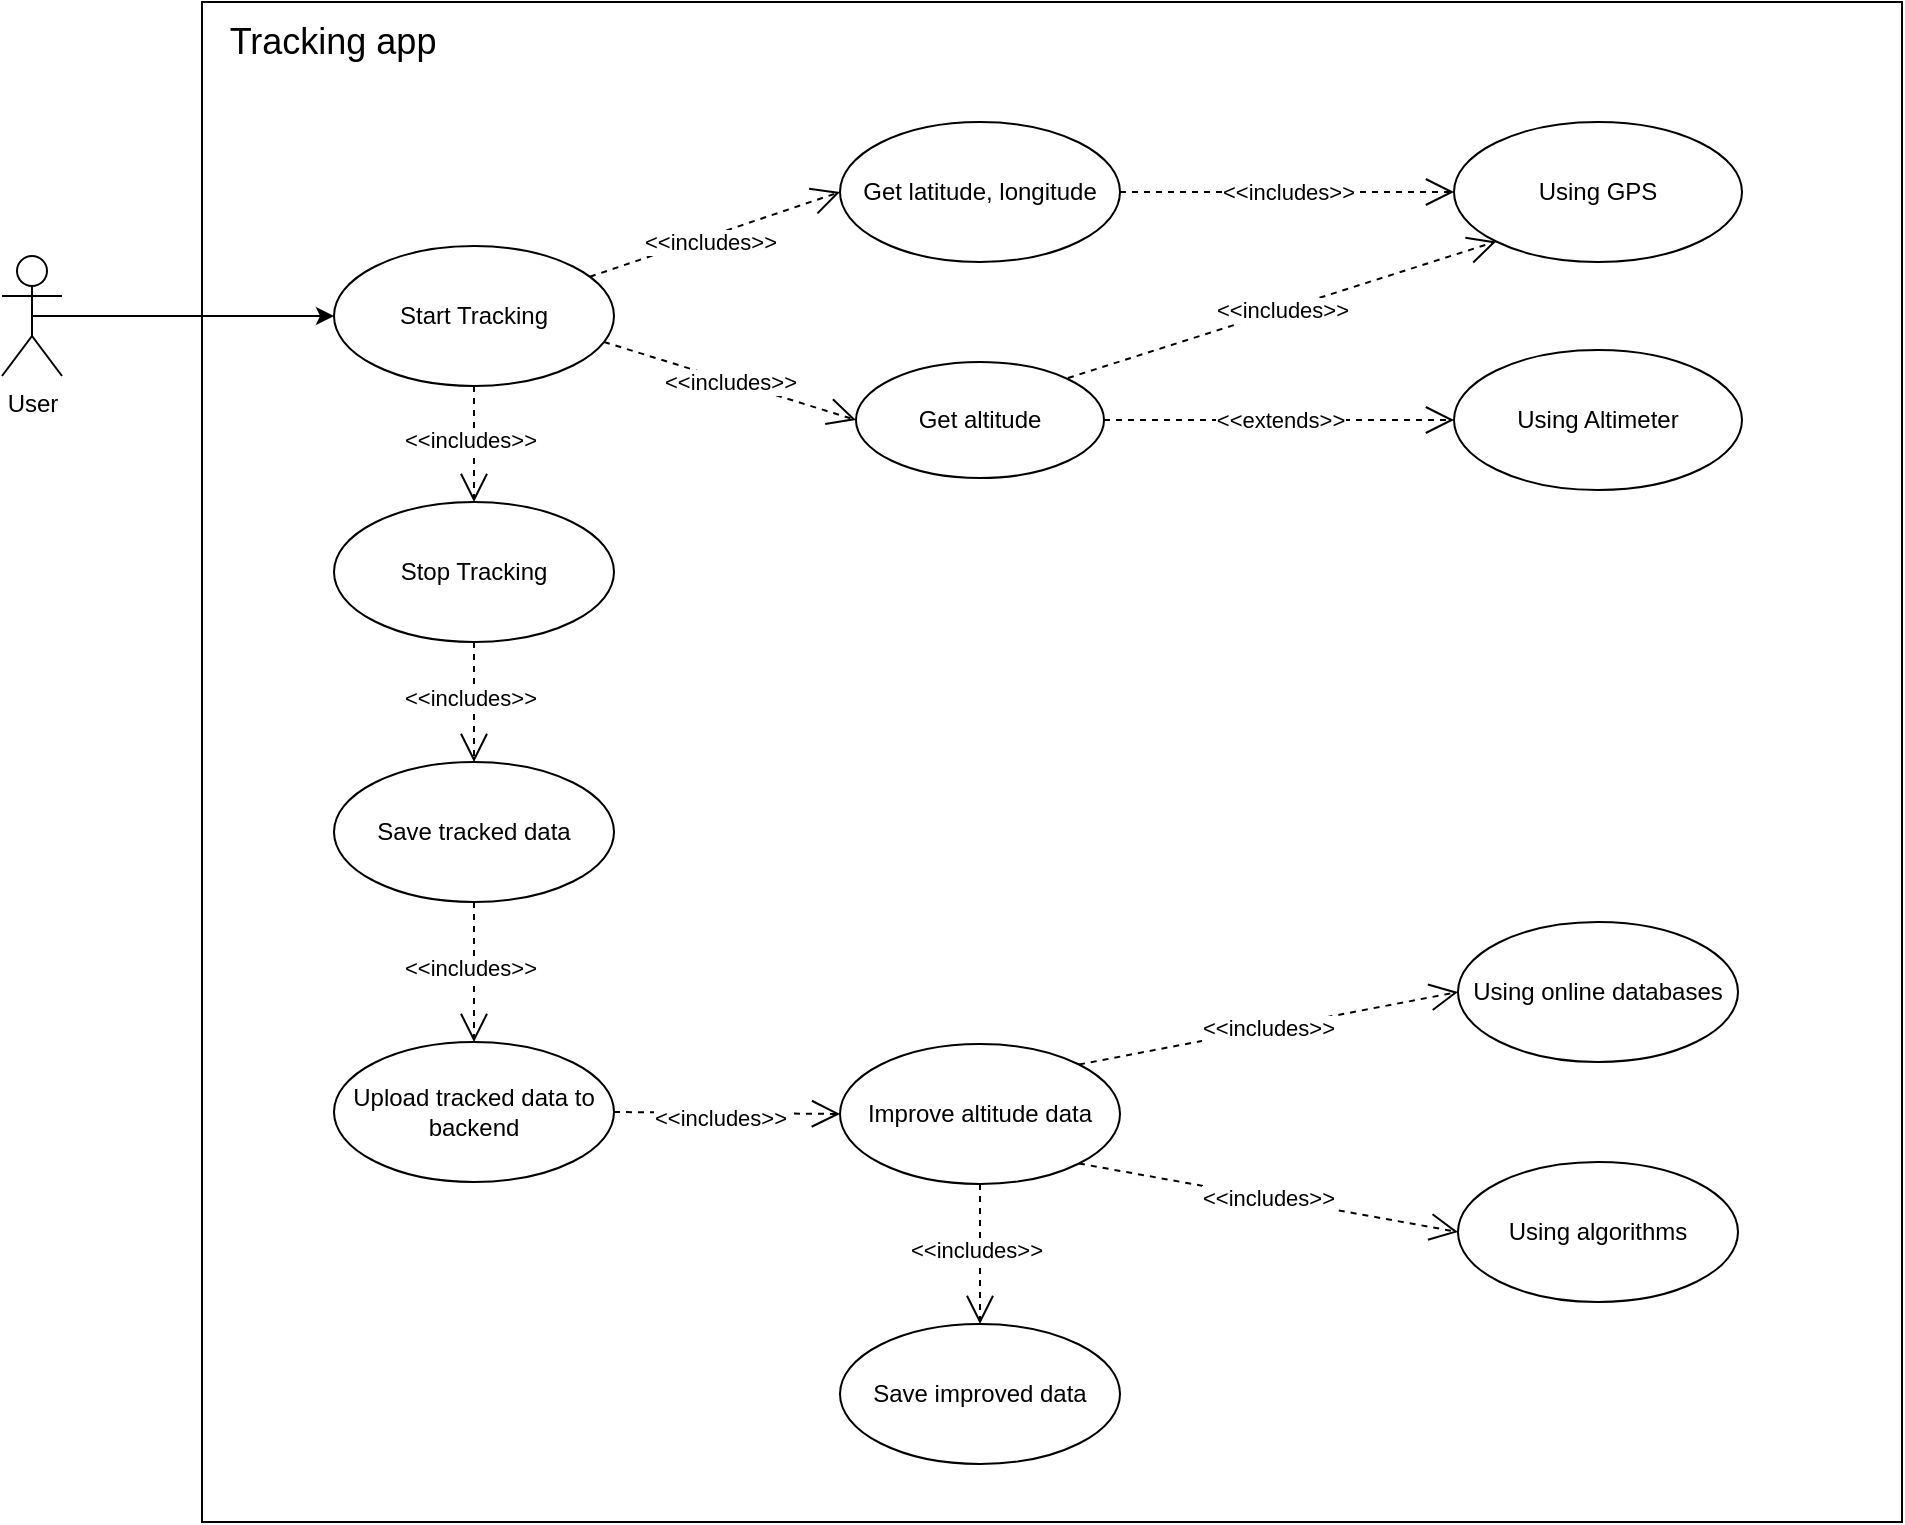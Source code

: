 <mxfile version="26.2.14">
  <diagram name="Page-1" id="5HRduLVNKM1x1Fv4zw4Z">
    <mxGraphModel dx="1722" dy="919" grid="1" gridSize="10" guides="1" tooltips="1" connect="1" arrows="1" fold="1" page="1" pageScale="1" pageWidth="850" pageHeight="1100" math="0" shadow="0">
      <root>
        <mxCell id="0" />
        <mxCell id="1" parent="0" />
        <mxCell id="giIAUhg426ey4YyRkXWc-1" value="" style="rounded=0;whiteSpace=wrap;html=1;movable=0;resizable=0;rotatable=0;deletable=0;editable=0;locked=1;connectable=0;" vertex="1" parent="1">
          <mxGeometry x="200" y="90" width="850" height="760" as="geometry" />
        </mxCell>
        <mxCell id="giIAUhg426ey4YyRkXWc-2" style="edgeStyle=orthogonalEdgeStyle;rounded=0;orthogonalLoop=1;jettySize=auto;html=1;exitX=0.5;exitY=0.5;exitDx=0;exitDy=0;exitPerimeter=0;entryX=0;entryY=0.5;entryDx=0;entryDy=0;" edge="1" parent="1" source="giIAUhg426ey4YyRkXWc-3" target="giIAUhg426ey4YyRkXWc-4">
          <mxGeometry relative="1" as="geometry" />
        </mxCell>
        <mxCell id="giIAUhg426ey4YyRkXWc-3" value="User" style="shape=umlActor;verticalLabelPosition=bottom;verticalAlign=top;html=1;" vertex="1" parent="1">
          <mxGeometry x="100" y="217" width="30" height="60" as="geometry" />
        </mxCell>
        <mxCell id="giIAUhg426ey4YyRkXWc-4" value="Start Tracking" style="ellipse;whiteSpace=wrap;html=1;" vertex="1" parent="1">
          <mxGeometry x="266" y="212" width="140" height="70" as="geometry" />
        </mxCell>
        <mxCell id="giIAUhg426ey4YyRkXWc-5" value="&amp;lt;&amp;lt;extends&amp;gt;&amp;gt;" style="endArrow=open;endSize=12;dashed=1;html=1;rounded=0;entryX=0;entryY=0.5;entryDx=0;entryDy=0;exitX=1;exitY=0.5;exitDx=0;exitDy=0;" edge="1" parent="1" source="giIAUhg426ey4YyRkXWc-7" target="giIAUhg426ey4YyRkXWc-10">
          <mxGeometry width="160" relative="1" as="geometry">
            <mxPoint x="616" y="436" as="sourcePoint" />
            <mxPoint x="730.957" y="411.999" as="targetPoint" />
          </mxGeometry>
        </mxCell>
        <mxCell id="giIAUhg426ey4YyRkXWc-6" value="Get latitude, longitude" style="ellipse;whiteSpace=wrap;html=1;" vertex="1" parent="1">
          <mxGeometry x="519" y="150" width="140" height="70" as="geometry" />
        </mxCell>
        <mxCell id="giIAUhg426ey4YyRkXWc-7" value="Get altitude" style="ellipse;whiteSpace=wrap;html=1;" vertex="1" parent="1">
          <mxGeometry x="527" y="270" width="124" height="58" as="geometry" />
        </mxCell>
        <mxCell id="giIAUhg426ey4YyRkXWc-8" value="&amp;lt;&amp;lt;includes&amp;gt;&amp;gt;" style="endArrow=open;endSize=12;dashed=1;html=1;rounded=0;entryX=0;entryY=0.5;entryDx=0;entryDy=0;" edge="1" parent="1" target="giIAUhg426ey4YyRkXWc-7">
          <mxGeometry x="0.004" width="160" relative="1" as="geometry">
            <mxPoint x="401" y="260" as="sourcePoint" />
            <mxPoint x="566" y="132" as="targetPoint" />
            <mxPoint as="offset" />
          </mxGeometry>
        </mxCell>
        <mxCell id="giIAUhg426ey4YyRkXWc-9" value="&lt;font style=&quot;font-size: 18px;&quot;&gt;Tracking app&lt;/font&gt;" style="text;html=1;align=center;verticalAlign=middle;resizable=0;points=[];autosize=1;strokeColor=none;fillColor=none;" vertex="1" parent="1">
          <mxGeometry x="200" y="90" width="130" height="40" as="geometry" />
        </mxCell>
        <mxCell id="giIAUhg426ey4YyRkXWc-10" value="Using Altimeter" style="ellipse;whiteSpace=wrap;html=1;" vertex="1" parent="1">
          <mxGeometry x="826" y="264" width="144" height="70" as="geometry" />
        </mxCell>
        <mxCell id="giIAUhg426ey4YyRkXWc-11" value="Using GPS" style="ellipse;whiteSpace=wrap;html=1;" vertex="1" parent="1">
          <mxGeometry x="826" y="150" width="144" height="70" as="geometry" />
        </mxCell>
        <mxCell id="giIAUhg426ey4YyRkXWc-12" value="&amp;lt;&amp;lt;includes&amp;gt;&amp;gt;" style="endArrow=open;endSize=12;dashed=1;html=1;rounded=0;entryX=0;entryY=0.5;entryDx=0;entryDy=0;exitX=1;exitY=0.5;exitDx=0;exitDy=0;" edge="1" parent="1" source="giIAUhg426ey4YyRkXWc-6" target="giIAUhg426ey4YyRkXWc-11">
          <mxGeometry width="160" relative="1" as="geometry">
            <mxPoint x="678" y="303" as="sourcePoint" />
            <mxPoint x="849.613" y="381.632" as="targetPoint" />
          </mxGeometry>
        </mxCell>
        <mxCell id="giIAUhg426ey4YyRkXWc-13" value="" style="endArrow=open;endSize=12;dashed=1;html=1;rounded=0;entryX=0;entryY=0.5;entryDx=0;entryDy=0;" edge="1" parent="1" source="giIAUhg426ey4YyRkXWc-4" target="giIAUhg426ey4YyRkXWc-6">
          <mxGeometry x="-1" y="307" width="160" relative="1" as="geometry">
            <mxPoint x="416" y="224" as="sourcePoint" />
            <mxPoint x="480" y="212" as="targetPoint" />
            <mxPoint x="-216" y="161" as="offset" />
          </mxGeometry>
        </mxCell>
        <mxCell id="giIAUhg426ey4YyRkXWc-14" value="&amp;lt;&amp;lt;includes&amp;gt;&amp;gt;" style="edgeLabel;html=1;align=center;verticalAlign=middle;resizable=0;points=[];" vertex="1" connectable="0" parent="giIAUhg426ey4YyRkXWc-13">
          <mxGeometry x="-0.062" y="-2" relative="1" as="geometry">
            <mxPoint as="offset" />
          </mxGeometry>
        </mxCell>
        <mxCell id="giIAUhg426ey4YyRkXWc-15" value="Save tracked data" style="ellipse;whiteSpace=wrap;html=1;" vertex="1" parent="1">
          <mxGeometry x="266" y="470" width="140" height="70" as="geometry" />
        </mxCell>
        <mxCell id="giIAUhg426ey4YyRkXWc-16" value="Improve altitude data" style="ellipse;whiteSpace=wrap;html=1;" vertex="1" parent="1">
          <mxGeometry x="519" y="611" width="140" height="70" as="geometry" />
        </mxCell>
        <mxCell id="giIAUhg426ey4YyRkXWc-17" value="Using online databases" style="ellipse;whiteSpace=wrap;html=1;" vertex="1" parent="1">
          <mxGeometry x="828" y="550" width="140" height="70" as="geometry" />
        </mxCell>
        <mxCell id="giIAUhg426ey4YyRkXWc-18" value="Using algorithms" style="ellipse;whiteSpace=wrap;html=1;" vertex="1" parent="1">
          <mxGeometry x="828" y="670" width="140" height="70" as="geometry" />
        </mxCell>
        <mxCell id="giIAUhg426ey4YyRkXWc-19" value="Save improved data" style="ellipse;whiteSpace=wrap;html=1;" vertex="1" parent="1">
          <mxGeometry x="519" y="751" width="140" height="70" as="geometry" />
        </mxCell>
        <mxCell id="giIAUhg426ey4YyRkXWc-20" value="&amp;lt;&amp;lt;includes&amp;gt;&amp;gt;" style="endArrow=open;endSize=12;dashed=1;html=1;rounded=0;exitX=1;exitY=0;exitDx=0;exitDy=0;entryX=0;entryY=0.5;entryDx=0;entryDy=0;" edge="1" parent="1" source="giIAUhg426ey4YyRkXWc-16" target="giIAUhg426ey4YyRkXWc-17">
          <mxGeometry width="160" relative="1" as="geometry">
            <mxPoint x="649.2" y="651.0" as="sourcePoint" />
            <mxPoint x="779" y="655.98" as="targetPoint" />
          </mxGeometry>
        </mxCell>
        <mxCell id="giIAUhg426ey4YyRkXWc-21" value="&amp;lt;&amp;lt;includes&amp;gt;&amp;gt;" style="endArrow=open;endSize=12;dashed=1;html=1;rounded=0;exitX=1;exitY=1;exitDx=0;exitDy=0;entryX=0;entryY=0.5;entryDx=0;entryDy=0;" edge="1" parent="1" source="giIAUhg426ey4YyRkXWc-16" target="giIAUhg426ey4YyRkXWc-18">
          <mxGeometry width="160" relative="1" as="geometry">
            <mxPoint x="661" y="642" as="sourcePoint" />
            <mxPoint x="773" y="602" as="targetPoint" />
          </mxGeometry>
        </mxCell>
        <mxCell id="giIAUhg426ey4YyRkXWc-22" value="" style="endArrow=open;endSize=12;dashed=1;html=1;rounded=0;exitX=0.5;exitY=1;exitDx=0;exitDy=0;entryX=0.5;entryY=0;entryDx=0;entryDy=0;" edge="1" parent="1" source="giIAUhg426ey4YyRkXWc-4" target="giIAUhg426ey4YyRkXWc-32">
          <mxGeometry x="-1" y="307" width="160" relative="1" as="geometry">
            <mxPoint x="380" y="359" as="sourcePoint" />
            <mxPoint x="500" y="335" as="targetPoint" />
            <mxPoint x="-216" y="161" as="offset" />
          </mxGeometry>
        </mxCell>
        <mxCell id="giIAUhg426ey4YyRkXWc-23" value="&amp;lt;&amp;lt;includes&amp;gt;&amp;gt;" style="edgeLabel;html=1;align=center;verticalAlign=middle;resizable=0;points=[];" vertex="1" connectable="0" parent="giIAUhg426ey4YyRkXWc-22">
          <mxGeometry x="-0.062" y="-2" relative="1" as="geometry">
            <mxPoint as="offset" />
          </mxGeometry>
        </mxCell>
        <mxCell id="giIAUhg426ey4YyRkXWc-24" value="" style="endArrow=open;endSize=12;dashed=1;html=1;rounded=0;exitX=0.5;exitY=1;exitDx=0;exitDy=0;entryX=0.5;entryY=0;entryDx=0;entryDy=0;" edge="1" parent="1" source="giIAUhg426ey4YyRkXWc-15" target="giIAUhg426ey4YyRkXWc-29">
          <mxGeometry x="-1" y="307" width="160" relative="1" as="geometry">
            <mxPoint x="330" y="540" as="sourcePoint" />
            <mxPoint x="330" y="618" as="targetPoint" />
            <mxPoint x="-216" y="161" as="offset" />
          </mxGeometry>
        </mxCell>
        <mxCell id="giIAUhg426ey4YyRkXWc-25" value="&amp;lt;&amp;lt;includes&amp;gt;&amp;gt;" style="edgeLabel;html=1;align=center;verticalAlign=middle;resizable=0;points=[];" vertex="1" connectable="0" parent="giIAUhg426ey4YyRkXWc-24">
          <mxGeometry x="-0.062" y="-2" relative="1" as="geometry">
            <mxPoint as="offset" />
          </mxGeometry>
        </mxCell>
        <mxCell id="giIAUhg426ey4YyRkXWc-26" value="" style="endArrow=open;endSize=12;dashed=1;html=1;rounded=0;exitX=0.5;exitY=1;exitDx=0;exitDy=0;entryX=0.5;entryY=0;entryDx=0;entryDy=0;" edge="1" parent="1" source="giIAUhg426ey4YyRkXWc-16" target="giIAUhg426ey4YyRkXWc-19">
          <mxGeometry x="-1" y="307" width="160" relative="1" as="geometry">
            <mxPoint x="599" y="550" as="sourcePoint" />
            <mxPoint x="599" y="621" as="targetPoint" />
            <mxPoint x="-216" y="161" as="offset" />
          </mxGeometry>
        </mxCell>
        <mxCell id="giIAUhg426ey4YyRkXWc-27" value="&amp;lt;&amp;lt;includes&amp;gt;&amp;gt;" style="edgeLabel;html=1;align=center;verticalAlign=middle;resizable=0;points=[];" vertex="1" connectable="0" parent="giIAUhg426ey4YyRkXWc-26">
          <mxGeometry x="-0.062" y="-2" relative="1" as="geometry">
            <mxPoint as="offset" />
          </mxGeometry>
        </mxCell>
        <mxCell id="giIAUhg426ey4YyRkXWc-28" value="&amp;lt;&amp;lt;includes&amp;gt;&amp;gt;" style="endArrow=open;endSize=12;dashed=1;html=1;rounded=0;entryX=0;entryY=1;entryDx=0;entryDy=0;" edge="1" parent="1" target="giIAUhg426ey4YyRkXWc-11">
          <mxGeometry width="160" relative="1" as="geometry">
            <mxPoint x="633" y="278" as="sourcePoint" />
            <mxPoint x="836" y="185" as="targetPoint" />
          </mxGeometry>
        </mxCell>
        <mxCell id="giIAUhg426ey4YyRkXWc-29" value="Upload tracked data to backend" style="ellipse;whiteSpace=wrap;html=1;" vertex="1" parent="1">
          <mxGeometry x="266" y="610" width="140" height="70" as="geometry" />
        </mxCell>
        <mxCell id="giIAUhg426ey4YyRkXWc-30" value="" style="endArrow=open;endSize=12;dashed=1;html=1;rounded=0;exitX=1;exitY=0.5;exitDx=0;exitDy=0;entryX=0;entryY=0.5;entryDx=0;entryDy=0;" edge="1" parent="1" source="giIAUhg426ey4YyRkXWc-29" target="giIAUhg426ey4YyRkXWc-16">
          <mxGeometry x="-1" y="307" width="160" relative="1" as="geometry">
            <mxPoint x="400" y="625" as="sourcePoint" />
            <mxPoint x="340" y="600" as="targetPoint" />
            <mxPoint x="-216" y="161" as="offset" />
          </mxGeometry>
        </mxCell>
        <mxCell id="giIAUhg426ey4YyRkXWc-31" value="&amp;lt;&amp;lt;includes&amp;gt;&amp;gt;" style="edgeLabel;html=1;align=center;verticalAlign=middle;resizable=0;points=[];" vertex="1" connectable="0" parent="giIAUhg426ey4YyRkXWc-30">
          <mxGeometry x="-0.062" y="-2" relative="1" as="geometry">
            <mxPoint as="offset" />
          </mxGeometry>
        </mxCell>
        <mxCell id="giIAUhg426ey4YyRkXWc-32" value="Stop Tracking" style="ellipse;whiteSpace=wrap;html=1;" vertex="1" parent="1">
          <mxGeometry x="266" y="340" width="140" height="70" as="geometry" />
        </mxCell>
        <mxCell id="giIAUhg426ey4YyRkXWc-37" value="" style="endArrow=open;endSize=12;dashed=1;html=1;rounded=0;exitX=0.5;exitY=1;exitDx=0;exitDy=0;entryX=0.5;entryY=0;entryDx=0;entryDy=0;" edge="1" parent="1" source="giIAUhg426ey4YyRkXWc-32" target="giIAUhg426ey4YyRkXWc-15">
          <mxGeometry x="-1" y="307" width="160" relative="1" as="geometry">
            <mxPoint x="346" y="292" as="sourcePoint" />
            <mxPoint x="346" y="350" as="targetPoint" />
            <mxPoint x="-216" y="161" as="offset" />
          </mxGeometry>
        </mxCell>
        <mxCell id="giIAUhg426ey4YyRkXWc-38" value="&amp;lt;&amp;lt;includes&amp;gt;&amp;gt;" style="edgeLabel;html=1;align=center;verticalAlign=middle;resizable=0;points=[];" vertex="1" connectable="0" parent="giIAUhg426ey4YyRkXWc-37">
          <mxGeometry x="-0.062" y="-2" relative="1" as="geometry">
            <mxPoint as="offset" />
          </mxGeometry>
        </mxCell>
      </root>
    </mxGraphModel>
  </diagram>
</mxfile>
